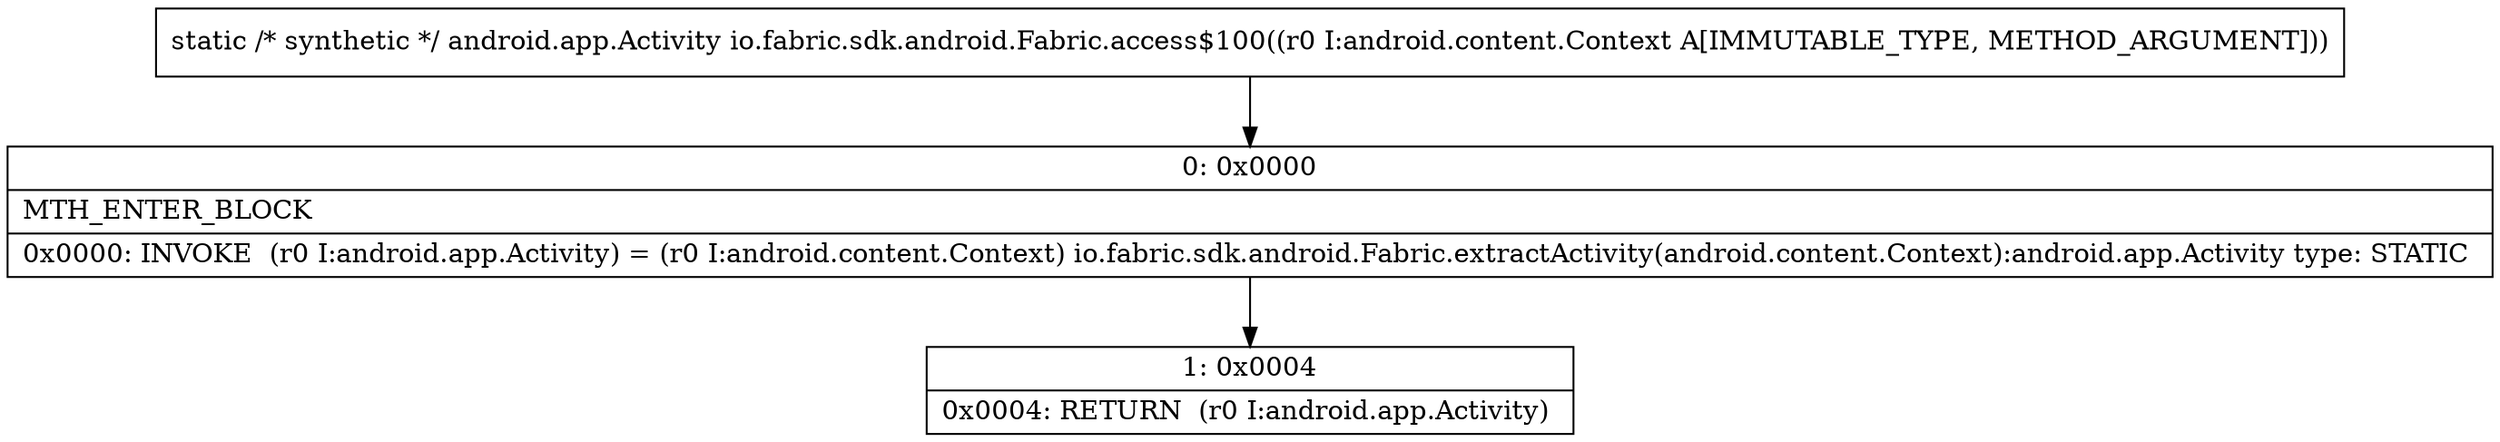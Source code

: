 digraph "CFG forio.fabric.sdk.android.Fabric.access$100(Landroid\/content\/Context;)Landroid\/app\/Activity;" {
Node_0 [shape=record,label="{0\:\ 0x0000|MTH_ENTER_BLOCK\l|0x0000: INVOKE  (r0 I:android.app.Activity) = (r0 I:android.content.Context) io.fabric.sdk.android.Fabric.extractActivity(android.content.Context):android.app.Activity type: STATIC \l}"];
Node_1 [shape=record,label="{1\:\ 0x0004|0x0004: RETURN  (r0 I:android.app.Activity) \l}"];
MethodNode[shape=record,label="{static \/* synthetic *\/ android.app.Activity io.fabric.sdk.android.Fabric.access$100((r0 I:android.content.Context A[IMMUTABLE_TYPE, METHOD_ARGUMENT])) }"];
MethodNode -> Node_0;
Node_0 -> Node_1;
}

